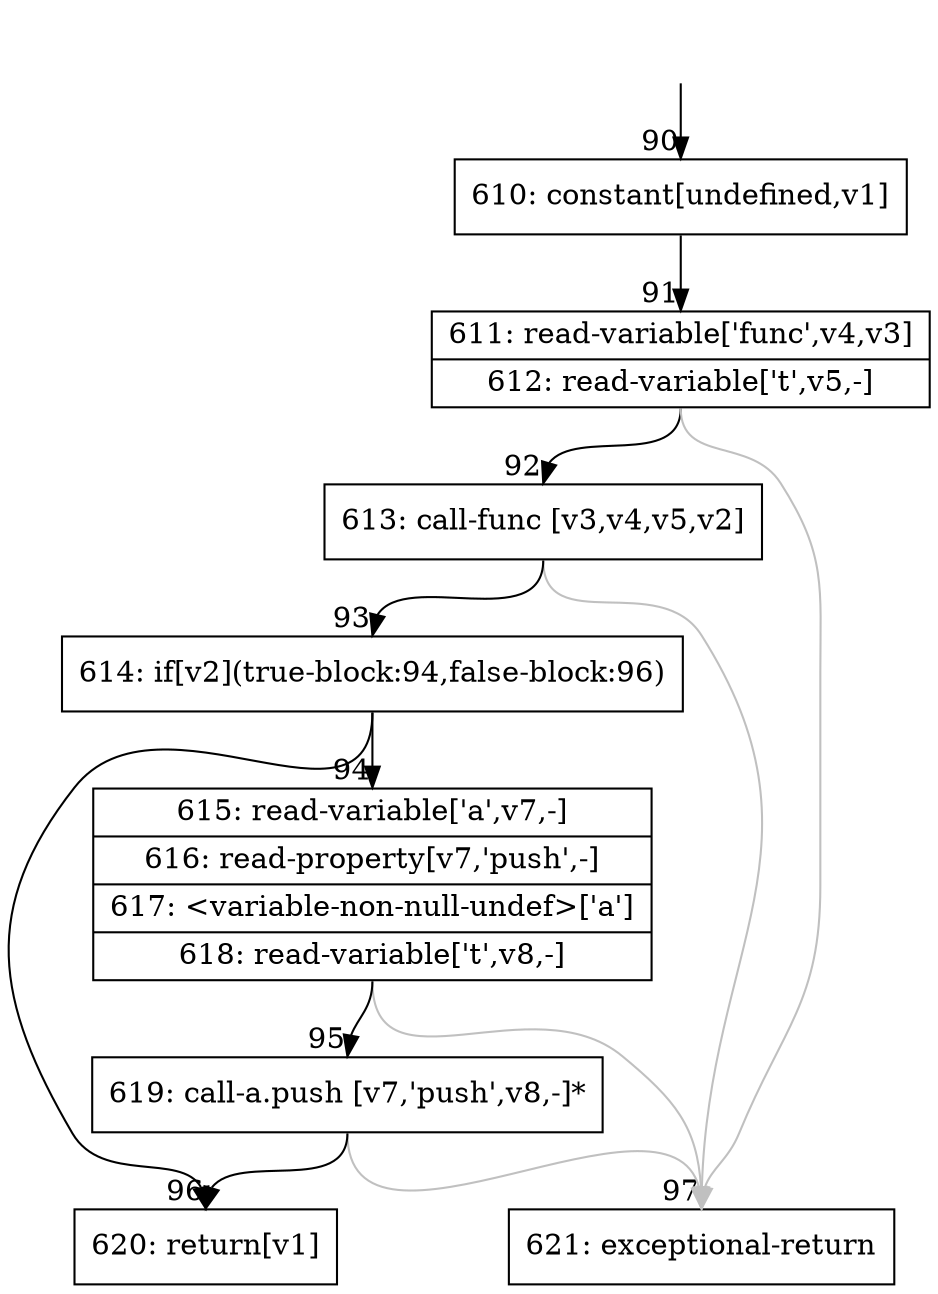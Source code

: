 digraph {
rankdir="TD"
BB_entry6[shape=none,label=""];
BB_entry6 -> BB90 [tailport=s, headport=n, headlabel="    90"]
BB90 [shape=record label="{610: constant[undefined,v1]}" ] 
BB90 -> BB91 [tailport=s, headport=n, headlabel="      91"]
BB91 [shape=record label="{611: read-variable['func',v4,v3]|612: read-variable['t',v5,-]}" ] 
BB91 -> BB92 [tailport=s, headport=n, headlabel="      92"]
BB91 -> BB97 [tailport=s, headport=n, color=gray, headlabel="      97"]
BB92 [shape=record label="{613: call-func [v3,v4,v5,v2]}" ] 
BB92 -> BB93 [tailport=s, headport=n, headlabel="      93"]
BB92 -> BB97 [tailport=s, headport=n, color=gray]
BB93 [shape=record label="{614: if[v2](true-block:94,false-block:96)}" ] 
BB93 -> BB94 [tailport=s, headport=n, headlabel="      94"]
BB93 -> BB96 [tailport=s, headport=n, headlabel="      96"]
BB94 [shape=record label="{615: read-variable['a',v7,-]|616: read-property[v7,'push',-]|617: \<variable-non-null-undef\>['a']|618: read-variable['t',v8,-]}" ] 
BB94 -> BB95 [tailport=s, headport=n, headlabel="      95"]
BB94 -> BB97 [tailport=s, headport=n, color=gray]
BB95 [shape=record label="{619: call-a.push [v7,'push',v8,-]*}" ] 
BB95 -> BB96 [tailport=s, headport=n]
BB95 -> BB97 [tailport=s, headport=n, color=gray]
BB96 [shape=record label="{620: return[v1]}" ] 
BB97 [shape=record label="{621: exceptional-return}" ] 
//#$~ 45
}
